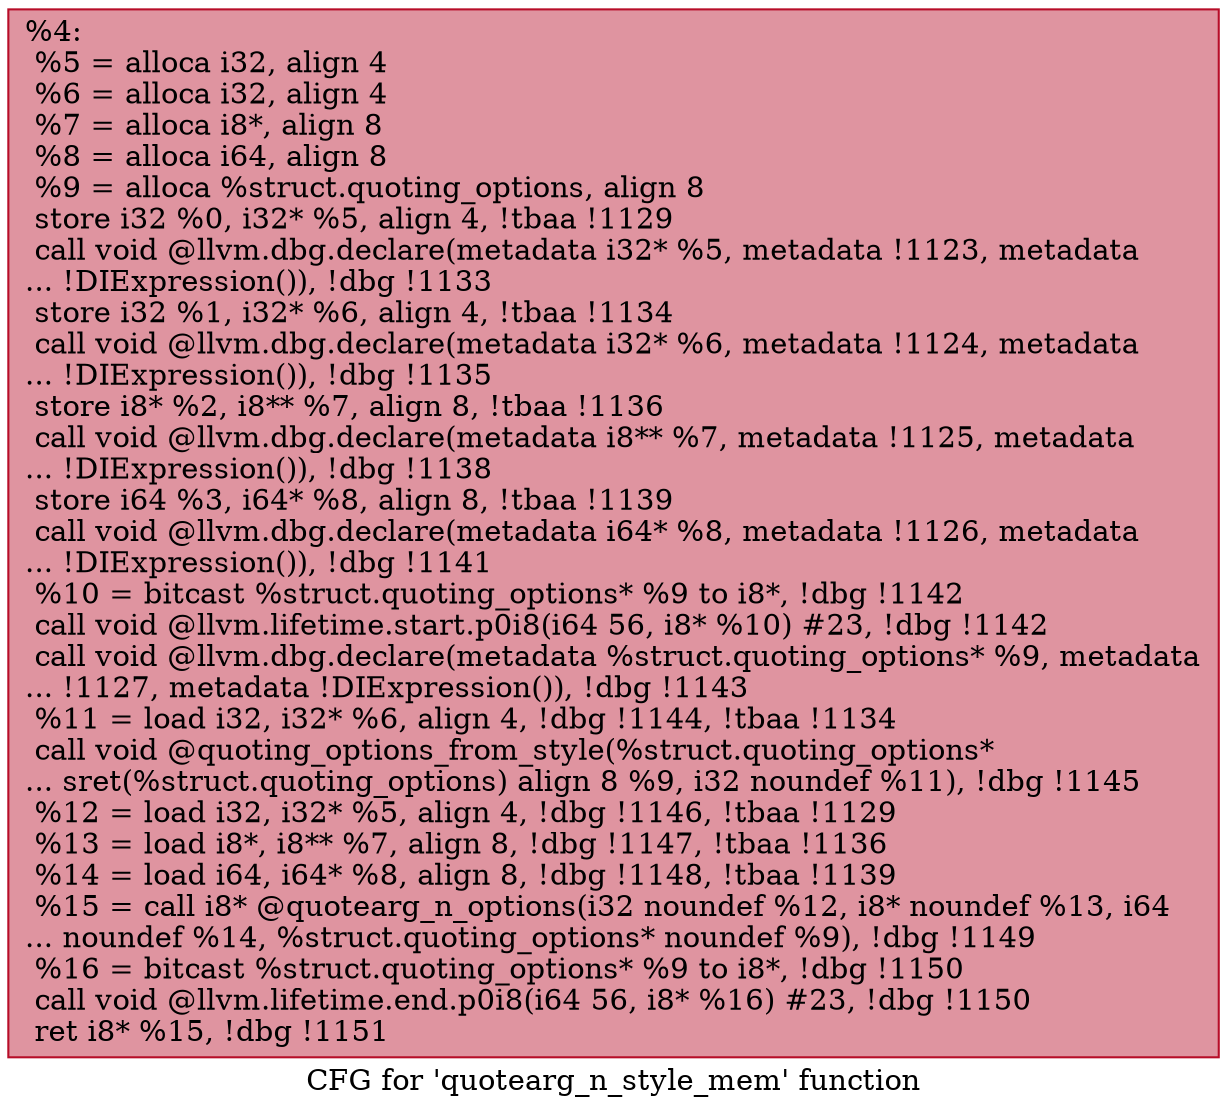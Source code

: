 digraph "CFG for 'quotearg_n_style_mem' function" {
	label="CFG for 'quotearg_n_style_mem' function";

	Node0x18278e0 [shape=record,color="#b70d28ff", style=filled, fillcolor="#b70d2870",label="{%4:\l  %5 = alloca i32, align 4\l  %6 = alloca i32, align 4\l  %7 = alloca i8*, align 8\l  %8 = alloca i64, align 8\l  %9 = alloca %struct.quoting_options, align 8\l  store i32 %0, i32* %5, align 4, !tbaa !1129\l  call void @llvm.dbg.declare(metadata i32* %5, metadata !1123, metadata\l... !DIExpression()), !dbg !1133\l  store i32 %1, i32* %6, align 4, !tbaa !1134\l  call void @llvm.dbg.declare(metadata i32* %6, metadata !1124, metadata\l... !DIExpression()), !dbg !1135\l  store i8* %2, i8** %7, align 8, !tbaa !1136\l  call void @llvm.dbg.declare(metadata i8** %7, metadata !1125, metadata\l... !DIExpression()), !dbg !1138\l  store i64 %3, i64* %8, align 8, !tbaa !1139\l  call void @llvm.dbg.declare(metadata i64* %8, metadata !1126, metadata\l... !DIExpression()), !dbg !1141\l  %10 = bitcast %struct.quoting_options* %9 to i8*, !dbg !1142\l  call void @llvm.lifetime.start.p0i8(i64 56, i8* %10) #23, !dbg !1142\l  call void @llvm.dbg.declare(metadata %struct.quoting_options* %9, metadata\l... !1127, metadata !DIExpression()), !dbg !1143\l  %11 = load i32, i32* %6, align 4, !dbg !1144, !tbaa !1134\l  call void @quoting_options_from_style(%struct.quoting_options*\l... sret(%struct.quoting_options) align 8 %9, i32 noundef %11), !dbg !1145\l  %12 = load i32, i32* %5, align 4, !dbg !1146, !tbaa !1129\l  %13 = load i8*, i8** %7, align 8, !dbg !1147, !tbaa !1136\l  %14 = load i64, i64* %8, align 8, !dbg !1148, !tbaa !1139\l  %15 = call i8* @quotearg_n_options(i32 noundef %12, i8* noundef %13, i64\l... noundef %14, %struct.quoting_options* noundef %9), !dbg !1149\l  %16 = bitcast %struct.quoting_options* %9 to i8*, !dbg !1150\l  call void @llvm.lifetime.end.p0i8(i64 56, i8* %16) #23, !dbg !1150\l  ret i8* %15, !dbg !1151\l}"];
}
